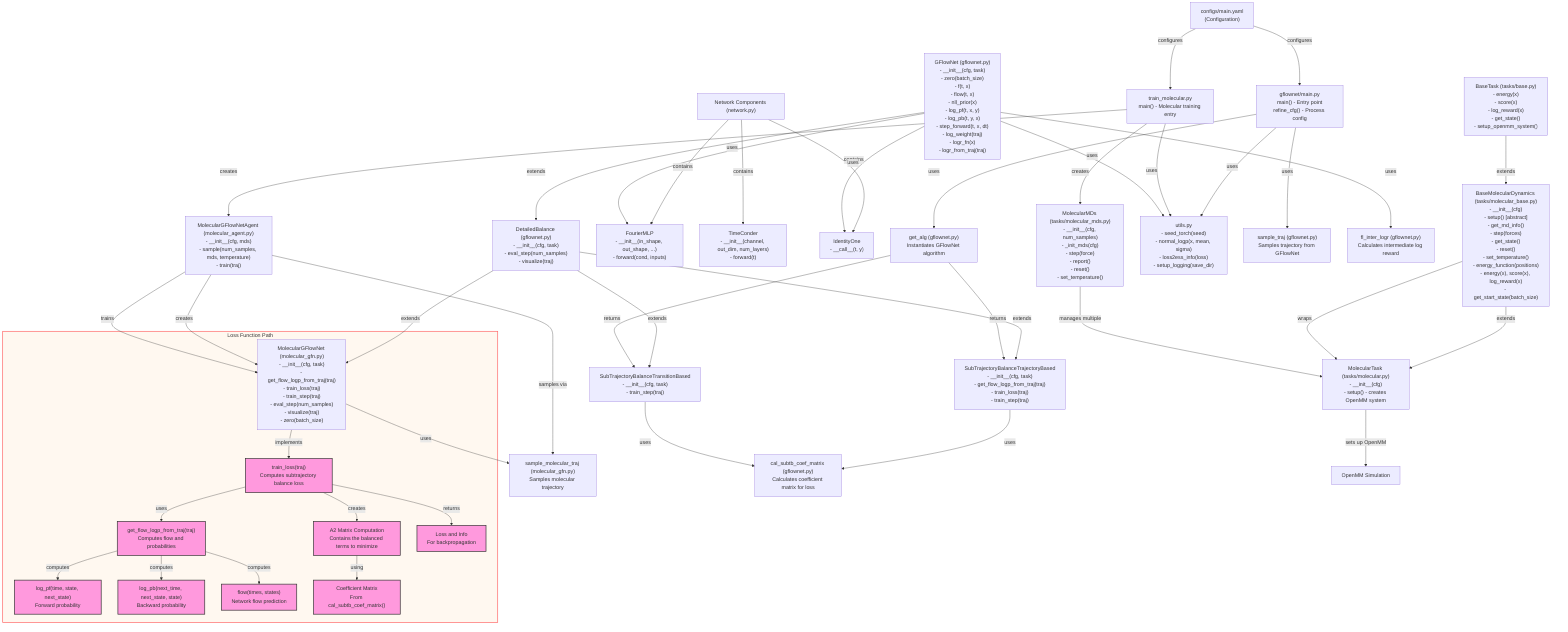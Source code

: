 flowchart TD
    %% Configs
    config["configs/main.yaml\n(Configuration)"]
    
    %% Entry Points
    main_entry["gflownet/main.py\nmain() - Entry point\nrefine_cfg() - Process config"]
    train_mol_entry["train_molecular.py\nmain() - Molecular training entry"]
    
    %% Base Abstract Classes
    baseTask["BaseTask (tasks/base.py)\n- energy(x)\n- score(x)\n- log_reward(x)\n- get_state()\n- setup_openmm_system()"]
    
    baseMolDynamics["BaseMolecularDynamics (tasks/molecular_base.py)\n- __init__(cfg)\n- setup() [abstract]\n- get_md_info()\n- step(forces)\n- get_state()\n- reset()\n- set_temperature()\n- energy_function(positions)\n- energy(x), score(x), log_reward(x)\n- get_start_state(batch_size)"]
    
    %% Task Implementations
    molTask["MolecularTask (tasks/molecular.py)\n- __init__(cfg)\n- setup() - creates OpenMM system"]
    
    molMDs["MolecularMDs (tasks/molecular_mds.py)\n- __init__(cfg, num_samples)\n- _init_mds(cfg)\n- step(force)\n- report()\n- reset()\n- set_temperature()"]
    
    %% Network Architecture
    network["Network Components (network.py)"]
    fourierMLP["FourierMLP\n- __init__(in_shape, out_shape, ...)\n- forward(cond, inputs)"]
    timeConder["TimeConder\n- __init__(channel, out_dim, num_layers)\n- forward(t)"]
    identityOne["IdentityOne\n- __call__(t, y)"]
    
    %% Base GFlowNet Classes
    gfn_base["GFlowNet (gflownet.py)\n- __init__(cfg, task)\n- zero(batch_size)\n- f(t, x)\n- flow(t, x)\n- nll_prior(x)\n- log_pf(t, x, y)\n- log_pb(t, y, x)\n- step_forward(t, x, dt)\n- log_weight(traj)\n- logr_fn(x)\n- logr_from_traj(traj)"]
    
    db_base["DetailedBalance (gflownet.py)\n- __init__(cfg, task)\n- eval_step(num_samples)\n- visualize(traj)"]
    
    %% GFlowNet Implementations
    subtb_traj["SubTrajectoryBalanceTrajectoryBased\n- __init__(cfg, task)\n- get_flow_logp_from_traj(traj)\n- train_loss(traj)\n- train_step(traj)"]
    
    subtb_trans["SubTrajectoryBalanceTransitionBased\n- __init__(cfg, task)\n- train_step(traj)"]
    
    %% Molecular GFlowNet
    mol_gfn["MolecularGFlowNet (molecular_gfn.py)\n- __init__(cfg, task)\n- get_flow_logp_from_traj(traj)\n- train_loss(traj)\n- train_step(traj)\n- eval_step(num_samples)\n- visualize(traj)\n- zero(batch_size)"]
    
    %% Agent
    mol_agent["MolecularGFlowNetAgent (molecular_agent.py)\n- __init__(cfg, mds)\n- sample(num_samples, mds, temperature)\n- train(traj)"]
    
    %% Utility Functions
    utils["utils.py\n- seed_torch(seed)\n- normal_logp(x, mean, sigma)\n- loss2ess_info(loss)\n- setup_logging(save_dir)"]
    
    sample_traj_fn["sample_traj (gflownet.py)\nSamples trajectory from GFlowNet"]
    
    sample_mol_traj_fn["sample_molecular_traj (molecular_gfn.py)\nSamples molecular trajectory"]
    
    fl_inter_logr_fn["fl_inter_logr (gflownet.py)\nCalculates intermediate log reward"]
    
    cal_coef_fn["cal_subtb_coef_matrix (gflownet.py)\nCalculates coefficient matrix for loss"]
    
    get_alg_fn["get_alg (gflownet.py)\nInstantiates GFlowNet algorithm"]
    
    %% Inheritance Relationships
    baseTask -->|extends| baseMolDynamics
    baseMolDynamics -->|extends| molTask
    gfn_base -->|extends| db_base
    db_base -->|extends| subtb_traj
    db_base -->|extends| subtb_trans
    db_base -->|extends| mol_gfn
    
    %% Composition Relationships
    network -->|contains| fourierMLP
    network -->|contains| timeConder
    network -->|contains| identityOne
    
    %% Main Entry Flow
    config -->|configures| main_entry
    config -->|configures| train_mol_entry
    main_entry -->|uses| get_alg_fn
    get_alg_fn -->|returns| subtb_traj
    get_alg_fn -->|returns| subtb_trans
    
    %% Training Flow
    train_mol_entry -->|creates| molMDs
    train_mol_entry -->|creates| mol_agent
    mol_agent -->|creates| mol_gfn
    mol_agent -->|samples via| sample_mol_traj_fn
    mol_agent -->|trains| mol_gfn
    
    %% MolecularTask Flow
    baseMolDynamics -->|wraps| molTask
    molTask -->|sets up OpenMM| openmm[OpenMM Simulation]
    molMDs -->|manages multiple| molTask
    
    %% GFlowNet Function Usage
    gfn_base -->|uses| fl_inter_logr_fn
    mol_gfn -->|uses| sample_mol_traj_fn
    subtb_traj -->|uses| cal_coef_fn
    subtb_trans -->|uses| cal_coef_fn
    main_entry -->|uses| sample_traj_fn
    
    %% Network Usage in GFlowNet
    gfn_base -->|uses| fourierMLP
    gfn_base -->|uses| identityOne
    
    %% Utility Usage
    main_entry -->|uses| utils
    train_mol_entry -->|uses| utils
    gfn_base -->|uses| utils
    
    %% Loss Function Path (Highlighted)
    subgraph Loss_Function_Path [Loss Function Path]
        direction TB
        mol_gfn -->|implements| train_loss_node["train_loss(traj)\nComputes subtrajectory balance loss"]
        train_loss_node -->|uses| get_flow_logp["get_flow_logp_from_traj(traj)\nComputes flow and probabilities"]
        get_flow_logp -->|computes| log_pf_node["log_pf(time, state, next_state)\nForward probability"]
        get_flow_logp -->|computes| log_pb_node["log_pb(next_time, next_state, state)\nBackward probability"]
        get_flow_logp -->|computes| flow_node["flow(times, states)\nNetwork flow prediction"]
        train_loss_node -->|creates| a2_term["A2 Matrix Computation\nContains the balanced terms to minimize"]
        a2_term -->|using| coef_matrix["Coefficient Matrix\nFrom cal_subtb_coef_matrix()"]
        train_loss_node -->|returns| final_loss["Loss and Info\nFor backpropagation"]
    end
    
    %% Critical Methods for Loss Function
    style train_loss_node fill:#f9d,stroke:#333,stroke-width:2px
    style get_flow_logp fill:#f9d,stroke:#333,stroke-width:2px
    style log_pf_node fill:#f9d,stroke:#333,stroke-width:2px
    style log_pb_node fill:#f9d,stroke:#333,stroke-width:2px
    style flow_node fill:#f9d,stroke:#333,stroke-width:2px
    style a2_term fill:#f9d,stroke:#333,stroke-width:2px
    style coef_matrix fill:#f9d,stroke:#333,stroke-width:2px
    style final_loss fill:#f9d,stroke:#333,stroke-width:2px
    
    %% Styling for clarity
    style Loss_Function_Path fill:#fff8f0,stroke:#f66,stroke-width:2px